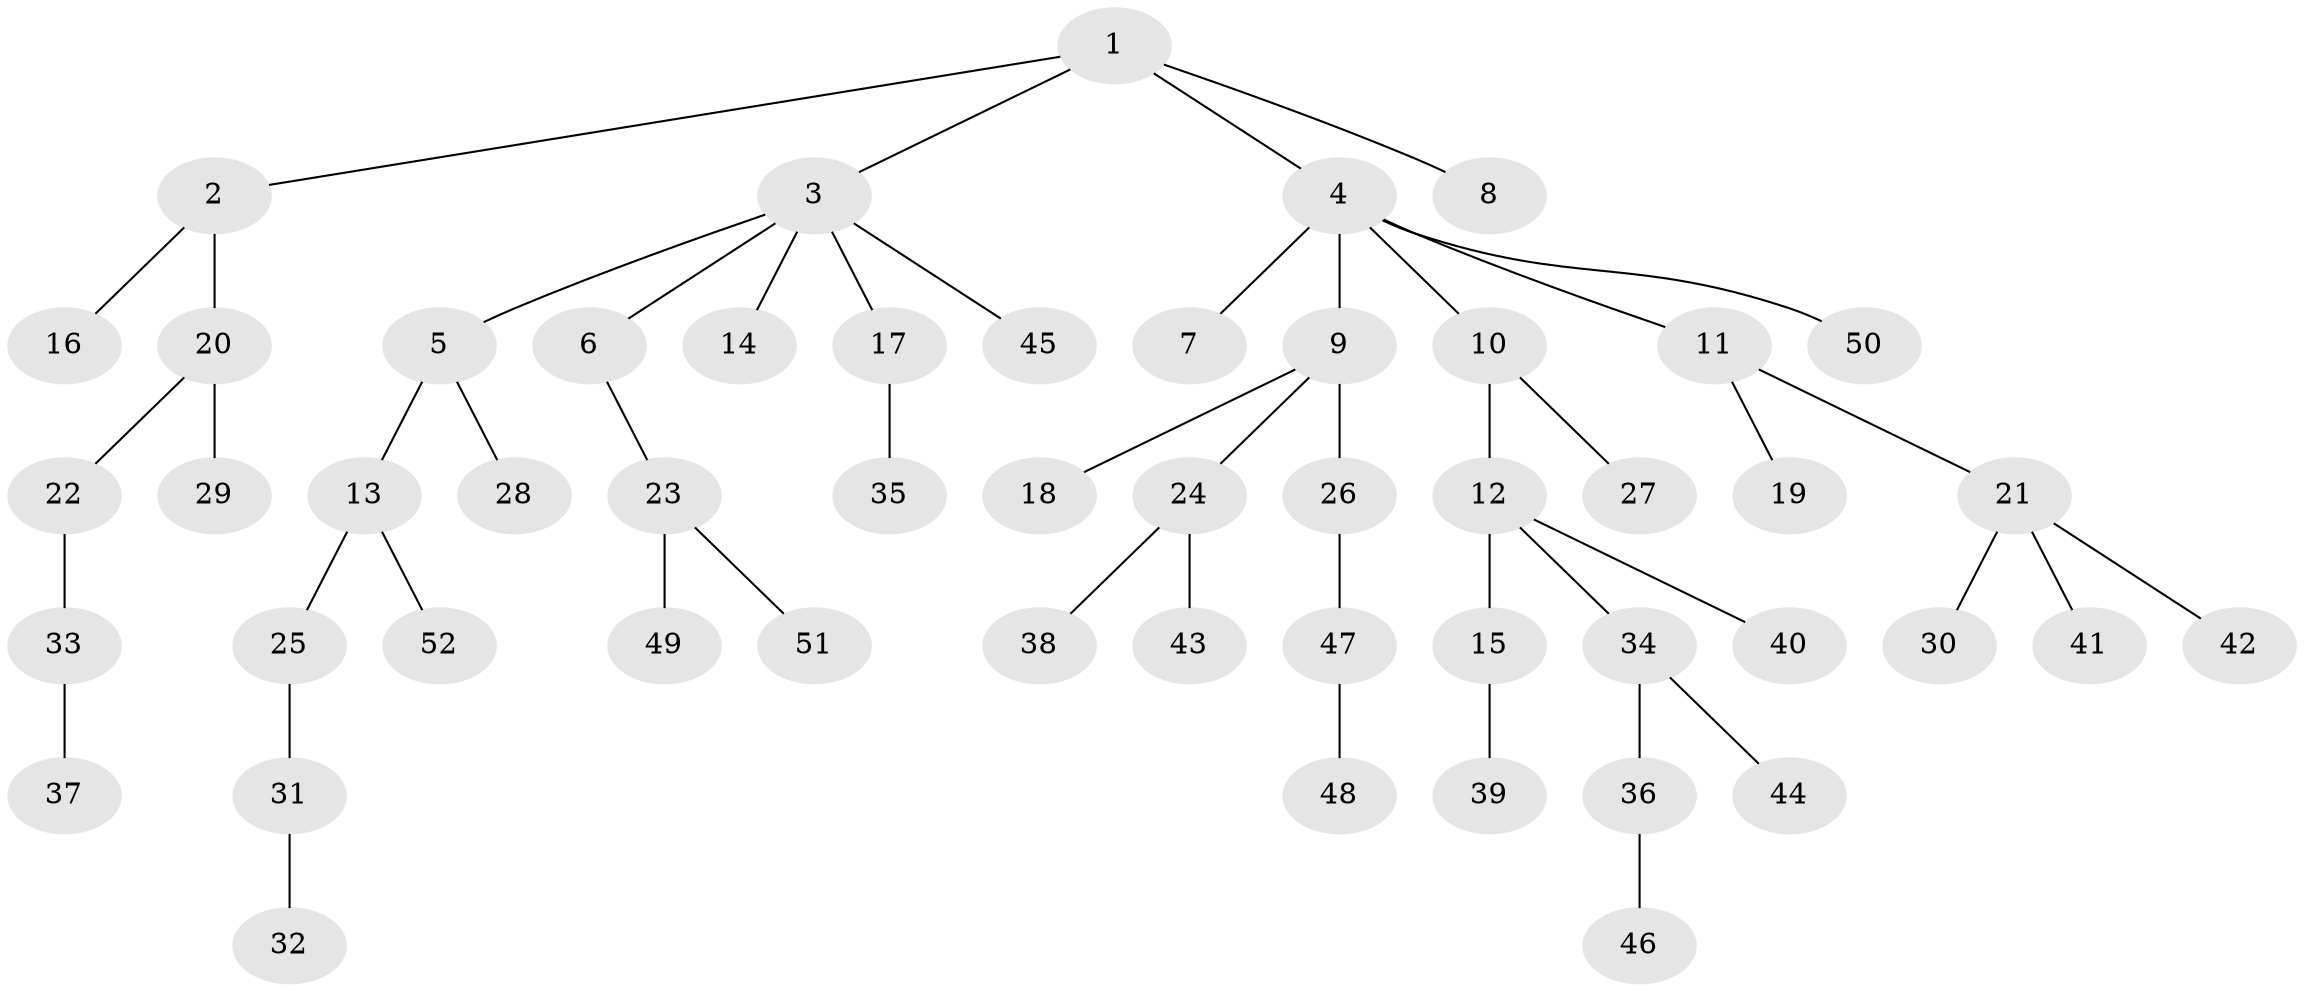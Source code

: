 // Generated by graph-tools (version 1.1) at 2025/11/02/27/25 16:11:28]
// undirected, 52 vertices, 51 edges
graph export_dot {
graph [start="1"]
  node [color=gray90,style=filled];
  1;
  2;
  3;
  4;
  5;
  6;
  7;
  8;
  9;
  10;
  11;
  12;
  13;
  14;
  15;
  16;
  17;
  18;
  19;
  20;
  21;
  22;
  23;
  24;
  25;
  26;
  27;
  28;
  29;
  30;
  31;
  32;
  33;
  34;
  35;
  36;
  37;
  38;
  39;
  40;
  41;
  42;
  43;
  44;
  45;
  46;
  47;
  48;
  49;
  50;
  51;
  52;
  1 -- 2;
  1 -- 3;
  1 -- 4;
  1 -- 8;
  2 -- 16;
  2 -- 20;
  3 -- 5;
  3 -- 6;
  3 -- 14;
  3 -- 17;
  3 -- 45;
  4 -- 7;
  4 -- 9;
  4 -- 10;
  4 -- 11;
  4 -- 50;
  5 -- 13;
  5 -- 28;
  6 -- 23;
  9 -- 18;
  9 -- 24;
  9 -- 26;
  10 -- 12;
  10 -- 27;
  11 -- 19;
  11 -- 21;
  12 -- 15;
  12 -- 34;
  12 -- 40;
  13 -- 25;
  13 -- 52;
  15 -- 39;
  17 -- 35;
  20 -- 22;
  20 -- 29;
  21 -- 30;
  21 -- 41;
  21 -- 42;
  22 -- 33;
  23 -- 49;
  23 -- 51;
  24 -- 38;
  24 -- 43;
  25 -- 31;
  26 -- 47;
  31 -- 32;
  33 -- 37;
  34 -- 36;
  34 -- 44;
  36 -- 46;
  47 -- 48;
}
